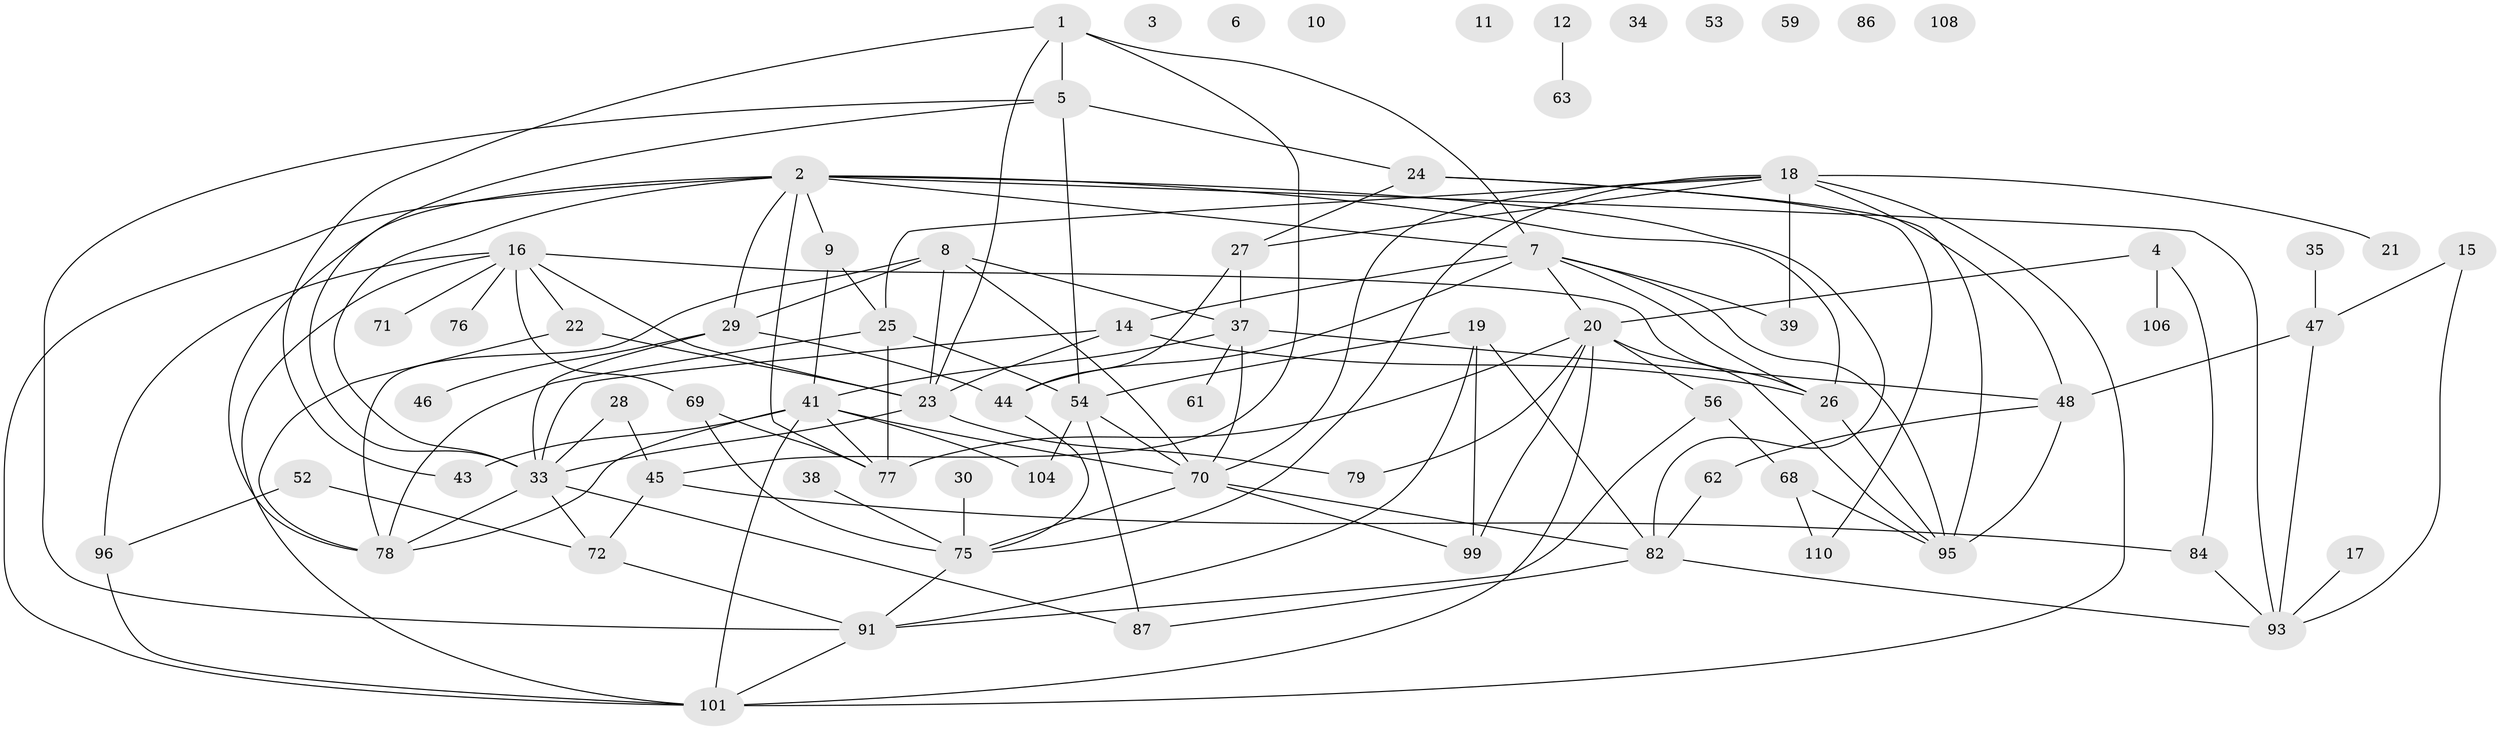 // original degree distribution, {3: 0.23636363636363636, 5: 0.07272727272727272, 0: 0.08181818181818182, 4: 0.15454545454545454, 1: 0.14545454545454545, 2: 0.14545454545454545, 7: 0.05454545454545454, 6: 0.10909090909090909}
// Generated by graph-tools (version 1.1) at 2025/41/03/06/25 10:41:23]
// undirected, 74 vertices, 131 edges
graph export_dot {
graph [start="1"]
  node [color=gray90,style=filled];
  1 [super="+13"];
  2 [super="+32"];
  3;
  4;
  5 [super="+36"];
  6;
  7 [super="+57"];
  8 [super="+105"];
  9 [super="+67"];
  10;
  11;
  12 [super="+40"];
  14 [super="+51"];
  15;
  16 [super="+42"];
  17;
  18 [super="+31"];
  19;
  20 [super="+49"];
  21 [super="+81"];
  22 [super="+80"];
  23 [super="+60"];
  24 [super="+107"];
  25;
  26;
  27;
  28;
  29 [super="+85"];
  30;
  33 [super="+50"];
  34;
  35;
  37 [super="+65"];
  38;
  39 [super="+74"];
  41 [super="+55"];
  43;
  44 [super="+97"];
  45 [super="+90"];
  46 [super="+58"];
  47 [super="+103"];
  48 [super="+66"];
  52;
  53;
  54;
  56 [super="+64"];
  59;
  61;
  62;
  63;
  68 [super="+83"];
  69;
  70 [super="+109"];
  71;
  72 [super="+73"];
  75 [super="+88"];
  76;
  77 [super="+98"];
  78 [super="+89"];
  79;
  82 [super="+92"];
  84;
  86;
  87;
  91 [super="+94"];
  93 [super="+100"];
  95;
  96;
  99;
  101 [super="+102"];
  104;
  106;
  108;
  110;
  1 -- 43;
  1 -- 23;
  1 -- 45;
  1 -- 5;
  1 -- 7;
  2 -- 93;
  2 -- 78;
  2 -- 29;
  2 -- 9;
  2 -- 33;
  2 -- 82;
  2 -- 101;
  2 -- 7;
  2 -- 26;
  2 -- 77;
  4 -- 20;
  4 -- 84;
  4 -- 106;
  5 -- 33 [weight=2];
  5 -- 91;
  5 -- 24;
  5 -- 54;
  7 -- 20;
  7 -- 26;
  7 -- 39;
  7 -- 14;
  7 -- 95;
  7 -- 44;
  8 -- 23;
  8 -- 78;
  8 -- 37;
  8 -- 29;
  8 -- 70;
  9 -- 25;
  9 -- 41;
  12 -- 63;
  14 -- 26;
  14 -- 23;
  14 -- 33;
  15 -- 93;
  15 -- 47;
  16 -- 23 [weight=2];
  16 -- 26;
  16 -- 69;
  16 -- 96;
  16 -- 101;
  16 -- 76;
  16 -- 71;
  16 -- 22;
  17 -- 93;
  18 -- 27;
  18 -- 70;
  18 -- 75;
  18 -- 48;
  18 -- 101;
  18 -- 39;
  18 -- 25;
  18 -- 21;
  19 -- 54;
  19 -- 99;
  19 -- 82;
  19 -- 91;
  20 -- 79;
  20 -- 95;
  20 -- 101;
  20 -- 99;
  20 -- 77;
  20 -- 56;
  22 -- 78;
  22 -- 23;
  23 -- 79;
  23 -- 33;
  24 -- 95;
  24 -- 27;
  24 -- 110;
  25 -- 54;
  25 -- 77;
  25 -- 78;
  26 -- 95;
  27 -- 37;
  27 -- 44;
  28 -- 33;
  28 -- 45;
  29 -- 33;
  29 -- 46;
  29 -- 44;
  30 -- 75;
  33 -- 87;
  33 -- 72;
  33 -- 78;
  35 -- 47;
  37 -- 41;
  37 -- 48;
  37 -- 70;
  37 -- 61;
  38 -- 75;
  41 -- 43;
  41 -- 101 [weight=2];
  41 -- 70 [weight=2];
  41 -- 104;
  41 -- 77;
  41 -- 78;
  44 -- 75;
  45 -- 84;
  45 -- 72;
  47 -- 48;
  47 -- 93 [weight=2];
  48 -- 95;
  48 -- 62;
  52 -- 72;
  52 -- 96;
  54 -- 70;
  54 -- 87;
  54 -- 104;
  56 -- 91;
  56 -- 68 [weight=2];
  62 -- 82;
  68 -- 110;
  68 -- 95;
  69 -- 75;
  69 -- 77;
  70 -- 75;
  70 -- 82;
  70 -- 99;
  72 -- 91;
  75 -- 91;
  82 -- 87;
  82 -- 93 [weight=2];
  84 -- 93;
  91 -- 101;
  96 -- 101;
}
